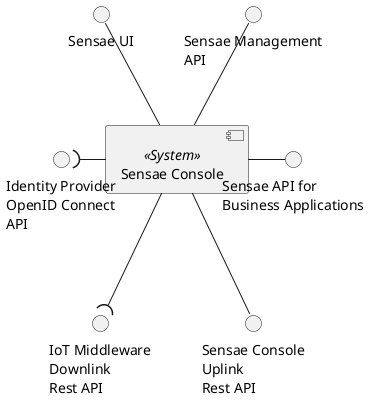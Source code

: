 @startuml logical-view-v2

skinparam Monochrome true
skinparam sequenceMessageAlign center
skinparam componentStyle uml2
skinparam packageStyle rectangle

[Sensae Console] as S <<System>>

() "Sensae UI" as UI
() "Sensae Management\nAPI" as API
() "Sensae API for\nBusiness Applications" as DATA_API
() "IoT Middleware\nDownlink\nRest API" as OUT_ENDPOINT
() "Sensae Console\nUplink\nRest API" as IN_ENDPOINT
() "Identity Provider\nOpenID Connect\nAPI" as OPEN_ID

UI -- S
API -- S
S - DATA_API
OPEN_ID )- S
S -- IN_ENDPOINT

S --( OUT_ENDPOINT

@enduml
